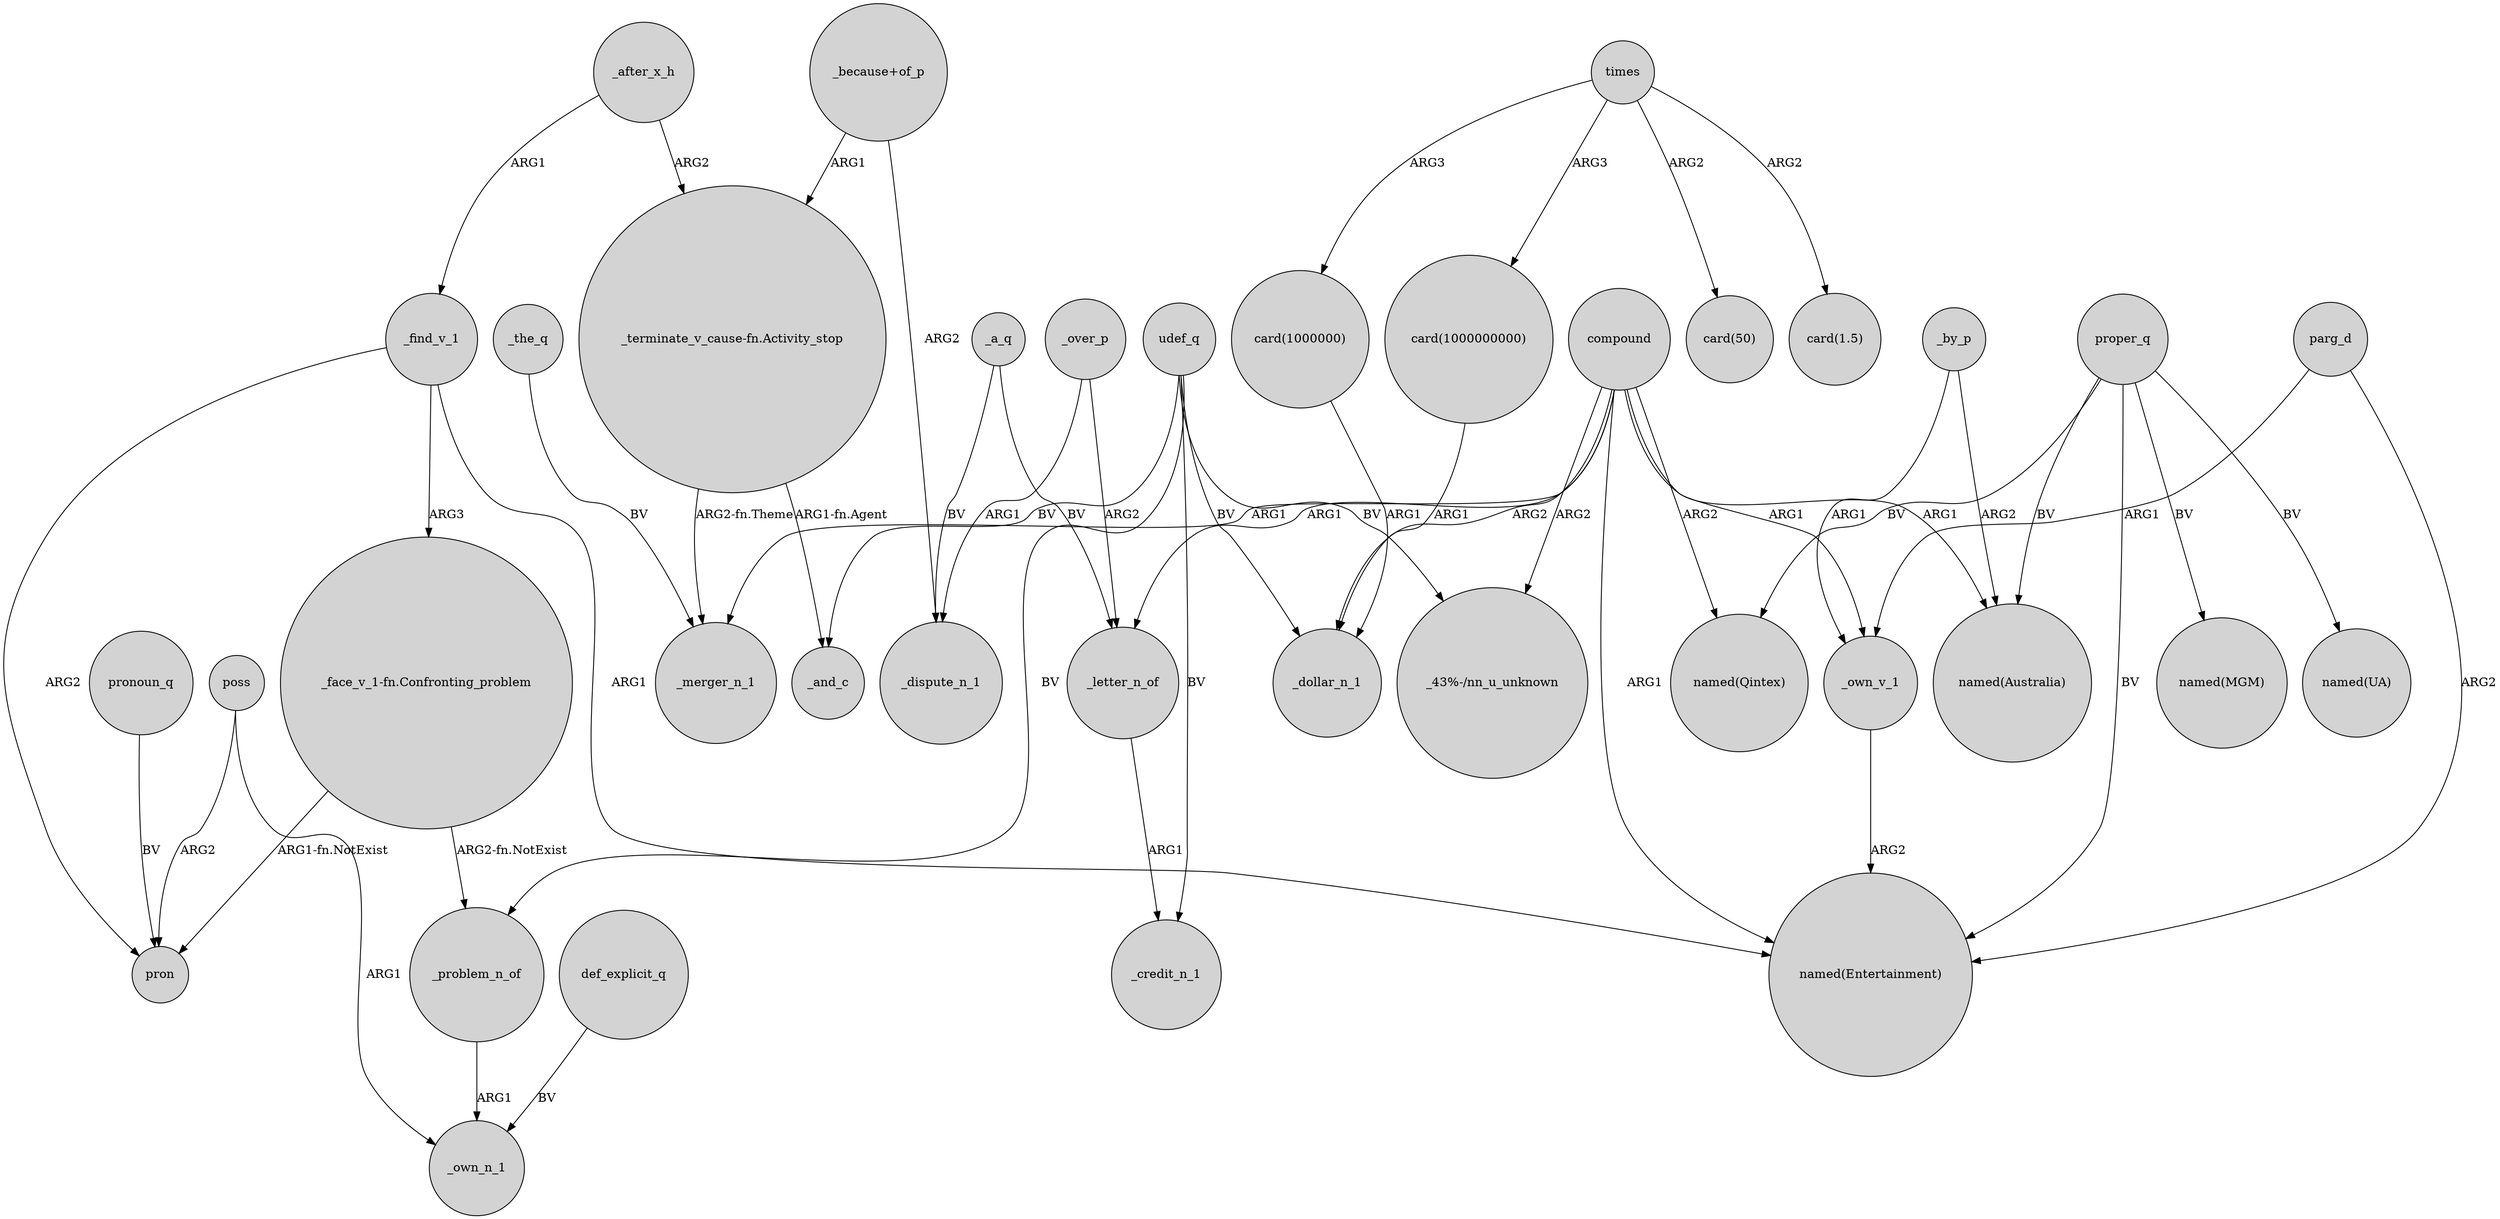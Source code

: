 digraph {
	node [shape=circle style=filled]
	"_terminate_v_cause-fn.Activity_stop" -> _merger_n_1 [label="ARG2-fn.Theme"]
	times -> "card(50)" [label=ARG2]
	"card(1000000)" -> _dollar_n_1 [label=ARG1]
	_find_v_1 -> "_face_v_1-fn.Confronting_problem" [label=ARG3]
	poss -> pron [label=ARG2]
	parg_d -> _own_v_1 [label=ARG1]
	udef_q -> _credit_n_1 [label=BV]
	_over_p -> _dispute_n_1 [label=ARG1]
	times -> "card(1.5)" [label=ARG2]
	proper_q -> "named(Qintex)" [label=BV]
	_letter_n_of -> _credit_n_1 [label=ARG1]
	compound -> _letter_n_of [label=ARG1]
	compound -> "_43%-/nn_u_unknown" [label=ARG2]
	_after_x_h -> _find_v_1 [label=ARG1]
	proper_q -> "named(UA)" [label=BV]
	"_face_v_1-fn.Confronting_problem" -> _problem_n_of [label="ARG2-fn.NotExist"]
	compound -> "named(Qintex)" [label=ARG2]
	compound -> _own_v_1 [label=ARG1]
	_own_v_1 -> "named(Entertainment)" [label=ARG2]
	udef_q -> _problem_n_of [label=BV]
	compound -> _merger_n_1 [label=ARG1]
	_the_q -> _merger_n_1 [label=BV]
	def_explicit_q -> _own_n_1 [label=BV]
	_a_q -> _dispute_n_1 [label=BV]
	times -> "card(1000000000)" [label=ARG3]
	poss -> _own_n_1 [label=ARG1]
	pronoun_q -> pron [label=BV]
	_over_p -> _letter_n_of [label=ARG2]
	_by_p -> "named(Australia)" [label=ARG2]
	times -> "card(1000000)" [label=ARG3]
	"_face_v_1-fn.Confronting_problem" -> pron [label="ARG1-fn.NotExist"]
	proper_q -> "named(MGM)" [label=BV]
	"_because+of_p" -> _dispute_n_1 [label=ARG2]
	_problem_n_of -> _own_n_1 [label=ARG1]
	proper_q -> "named(Entertainment)" [label=BV]
	_after_x_h -> "_terminate_v_cause-fn.Activity_stop" [label=ARG2]
	_find_v_1 -> pron [label=ARG2]
	_by_p -> _own_v_1 [label=ARG1]
	compound -> "named(Australia)" [label=ARG1]
	"card(1000000000)" -> _dollar_n_1 [label=ARG1]
	compound -> "named(Entertainment)" [label=ARG1]
	compound -> _dollar_n_1 [label=ARG2]
	udef_q -> _and_c [label=BV]
	_a_q -> _letter_n_of [label=BV]
	udef_q -> "_43%-/nn_u_unknown" [label=BV]
	parg_d -> "named(Entertainment)" [label=ARG2]
	"_terminate_v_cause-fn.Activity_stop" -> _and_c [label="ARG1-fn.Agent"]
	"_because+of_p" -> "_terminate_v_cause-fn.Activity_stop" [label=ARG1]
	udef_q -> _dollar_n_1 [label=BV]
	proper_q -> "named(Australia)" [label=BV]
	_find_v_1 -> "named(Entertainment)" [label=ARG1]
}
